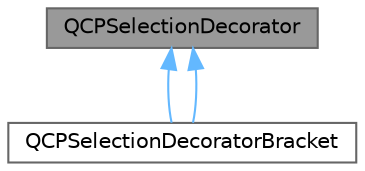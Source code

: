 digraph "QCPSelectionDecorator"
{
 // LATEX_PDF_SIZE
  bgcolor="transparent";
  edge [fontname=Helvetica,fontsize=10,labelfontname=Helvetica,labelfontsize=10];
  node [fontname=Helvetica,fontsize=10,shape=box,height=0.2,width=0.4];
  Node1 [id="Node000001",label="QCPSelectionDecorator",height=0.2,width=0.4,color="gray40", fillcolor="grey60", style="filled", fontcolor="black",tooltip="Controls how a plottable's data selection is drawn."];
  Node1 -> Node2 [id="edge1_Node000001_Node000002",dir="back",color="steelblue1",style="solid",tooltip=" "];
  Node2 [id="Node000002",label="QCPSelectionDecoratorBracket",height=0.2,width=0.4,color="gray40", fillcolor="white", style="filled",URL="$class_q_c_p_selection_decorator_bracket.html",tooltip="A selection decorator which draws brackets around each selected data segment."];
  Node1 -> Node2 [id="edge2_Node000001_Node000002",dir="back",color="steelblue1",style="solid",tooltip=" "];
}
